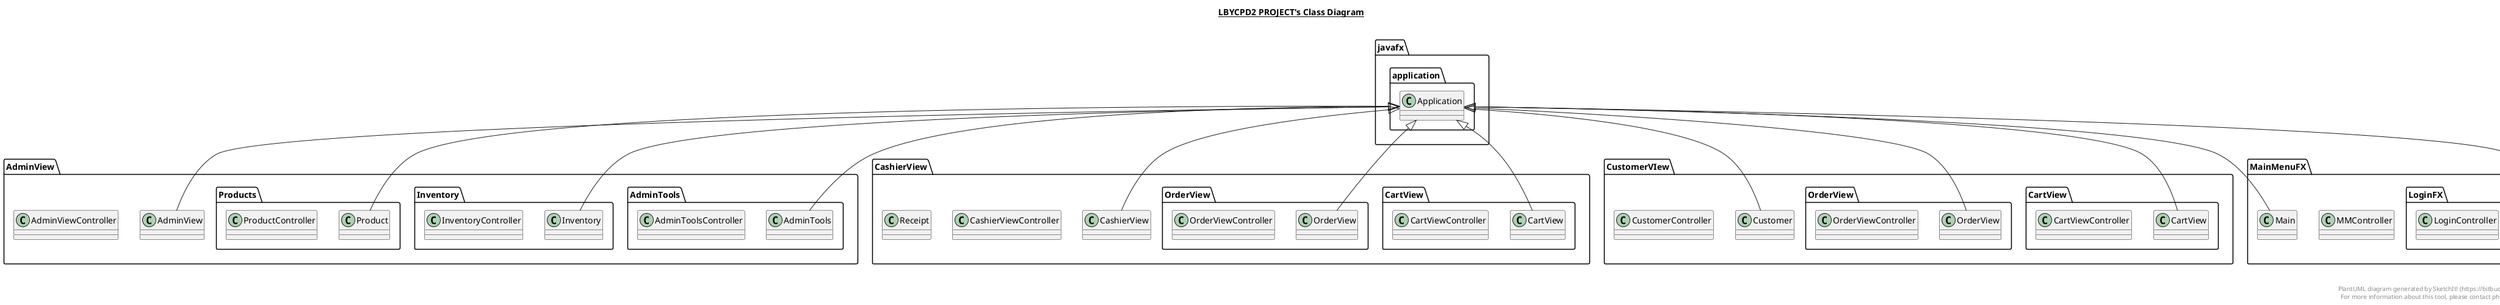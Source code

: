 @startuml

title __LBYCPD2 PROJECT's Class Diagram__\n

  namespace AdminView {
    namespace AdminTools {
      class AdminView.AdminTools.AdminTools {
      }
    }
  }
  

  namespace AdminView {
    namespace AdminTools {
      class AdminView.AdminTools.AdminToolsController {
      }
    }
  }
  

  namespace AdminView {
    class AdminView.AdminView {
    }
  }
  

  namespace AdminView {
    class AdminView.AdminViewController {
    }
  }
  

  namespace AdminView {
    namespace Inventory {
      class AdminView.Inventory.Inventory {
      }
    }
  }
  

  namespace AdminView {
    namespace Inventory {
      class AdminView.Inventory.InventoryController {
      }
    }
  }
  

  namespace AdminView {
    namespace Products {
      class AdminView.Products.Product {
      }
    }
  }
  

  namespace AdminView {
    namespace Products {
      class AdminView.Products.ProductController {
      }
    }
  }
  

  namespace CashierView {
    namespace CartView {
      class CashierView.CartView.CartView {
      }
    }
  }
  

  namespace CashierView {
    namespace CartView {
      class CashierView.CartView.CartViewController {
      }
    }
  }
  

  namespace CashierView {
    class CashierView.CashierView {
    }
  }
  

  namespace CashierView {
    class CashierView.CashierViewController {
    }
  }
  

  namespace CashierView {
    namespace OrderView {
      class CashierView.OrderView.OrderView {
      }
    }
  }
  

  namespace CashierView {
    namespace OrderView {
      class CashierView.OrderView.OrderViewController {
      }
    }
  }
  

  namespace CashierView {
    class CashierView.Receipt {
    }
  }
  

  namespace CustomerVIew {
    namespace CartView {
      class CustomerVIew.CartView.CartView {
      }
    }
  }
  

  namespace CustomerVIew {
    namespace CartView {
      class CustomerVIew.CartView.CartViewController {
      }
    }
  }
  

  namespace CustomerVIew {
    class CustomerVIew.Customer {
    }
  }
  

  namespace CustomerVIew {
    class CustomerVIew.CustomerController {
    }
  }
  

  namespace CustomerVIew {
    namespace OrderView {
      class CustomerVIew.OrderView.OrderView {
      }
    }
  }
  

  namespace CustomerVIew {
    namespace OrderView {
      class CustomerVIew.OrderView.OrderViewController {
      }
    }
  }
  

  namespace MainMenuFX {
    namespace LoginFX {
      class MainMenuFX.LoginFX.Login {
      }
    }
  }
  

  namespace MainMenuFX {
    namespace LoginFX {
      class MainMenuFX.LoginFX.LoginController {
      }
    }
  }
  

  namespace MainMenuFX {
    class MainMenuFX.MMController {
    }
  }
  

  namespace MainMenuFX {
    class MainMenuFX.Main {
    }
  }
  

  AdminView.AdminTools.AdminTools -up-|> javafx.application.Application
  AdminView.AdminView -up-|> javafx.application.Application
  AdminView.Inventory.Inventory -up-|> javafx.application.Application
  AdminView.Products.Product -up-|> javafx.application.Application
  CashierView.CartView.CartView -up-|> javafx.application.Application
  CashierView.CashierView -up-|> javafx.application.Application
  CashierView.OrderView.OrderView -up-|> javafx.application.Application
  CustomerVIew.CartView.CartView -up-|> javafx.application.Application
  CustomerVIew.Customer -up-|> javafx.application.Application
  CustomerVIew.OrderView.OrderView -up-|> javafx.application.Application
  MainMenuFX.LoginFX.Login -up-|> javafx.application.Application
  MainMenuFX.Main -up-|> javafx.application.Application


right footer


PlantUML diagram generated by SketchIt! (https://bitbucket.org/pmesmeur/sketch.it)
For more information about this tool, please contact philippe.mesmeur@gmail.com
endfooter

@enduml
